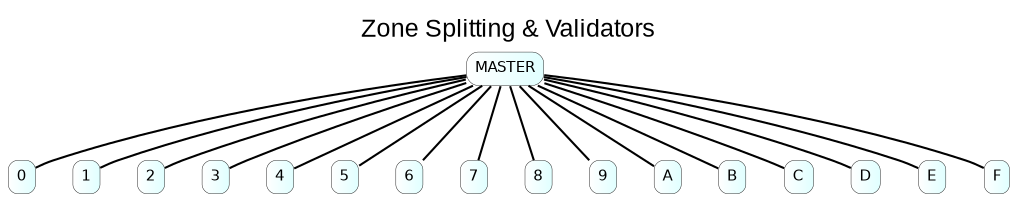 graph G {
  bgcolor=white
  fontcolor=black
  labelloc=t
  fontname=Arial
  fontsize=12

  label="Zone Splitting & Validators"
  node[
    shape="box"
    style="rounded,filled"
    fillcolor="#ffffff:#e0ffff"
    margin=0.05
    fontname=Helvetica fontsiZe=12 fontcolor=black
    fontsize=7
    penwidth=0.2
    edgewidth=3
    width=0.1
    height=0.1
  ]

  // L0
  master[label = "MASTER"]
  
  master -- 0
  master -- 1
  master -- 2
  master -- 3
  master -- 4
  master -- 5
  master -- 6
  master -- 7
  master -- 8
  master -- 9
  master -- A
  master -- B
  master -- C
  master -- D
  master -- E
  master -- F
}
